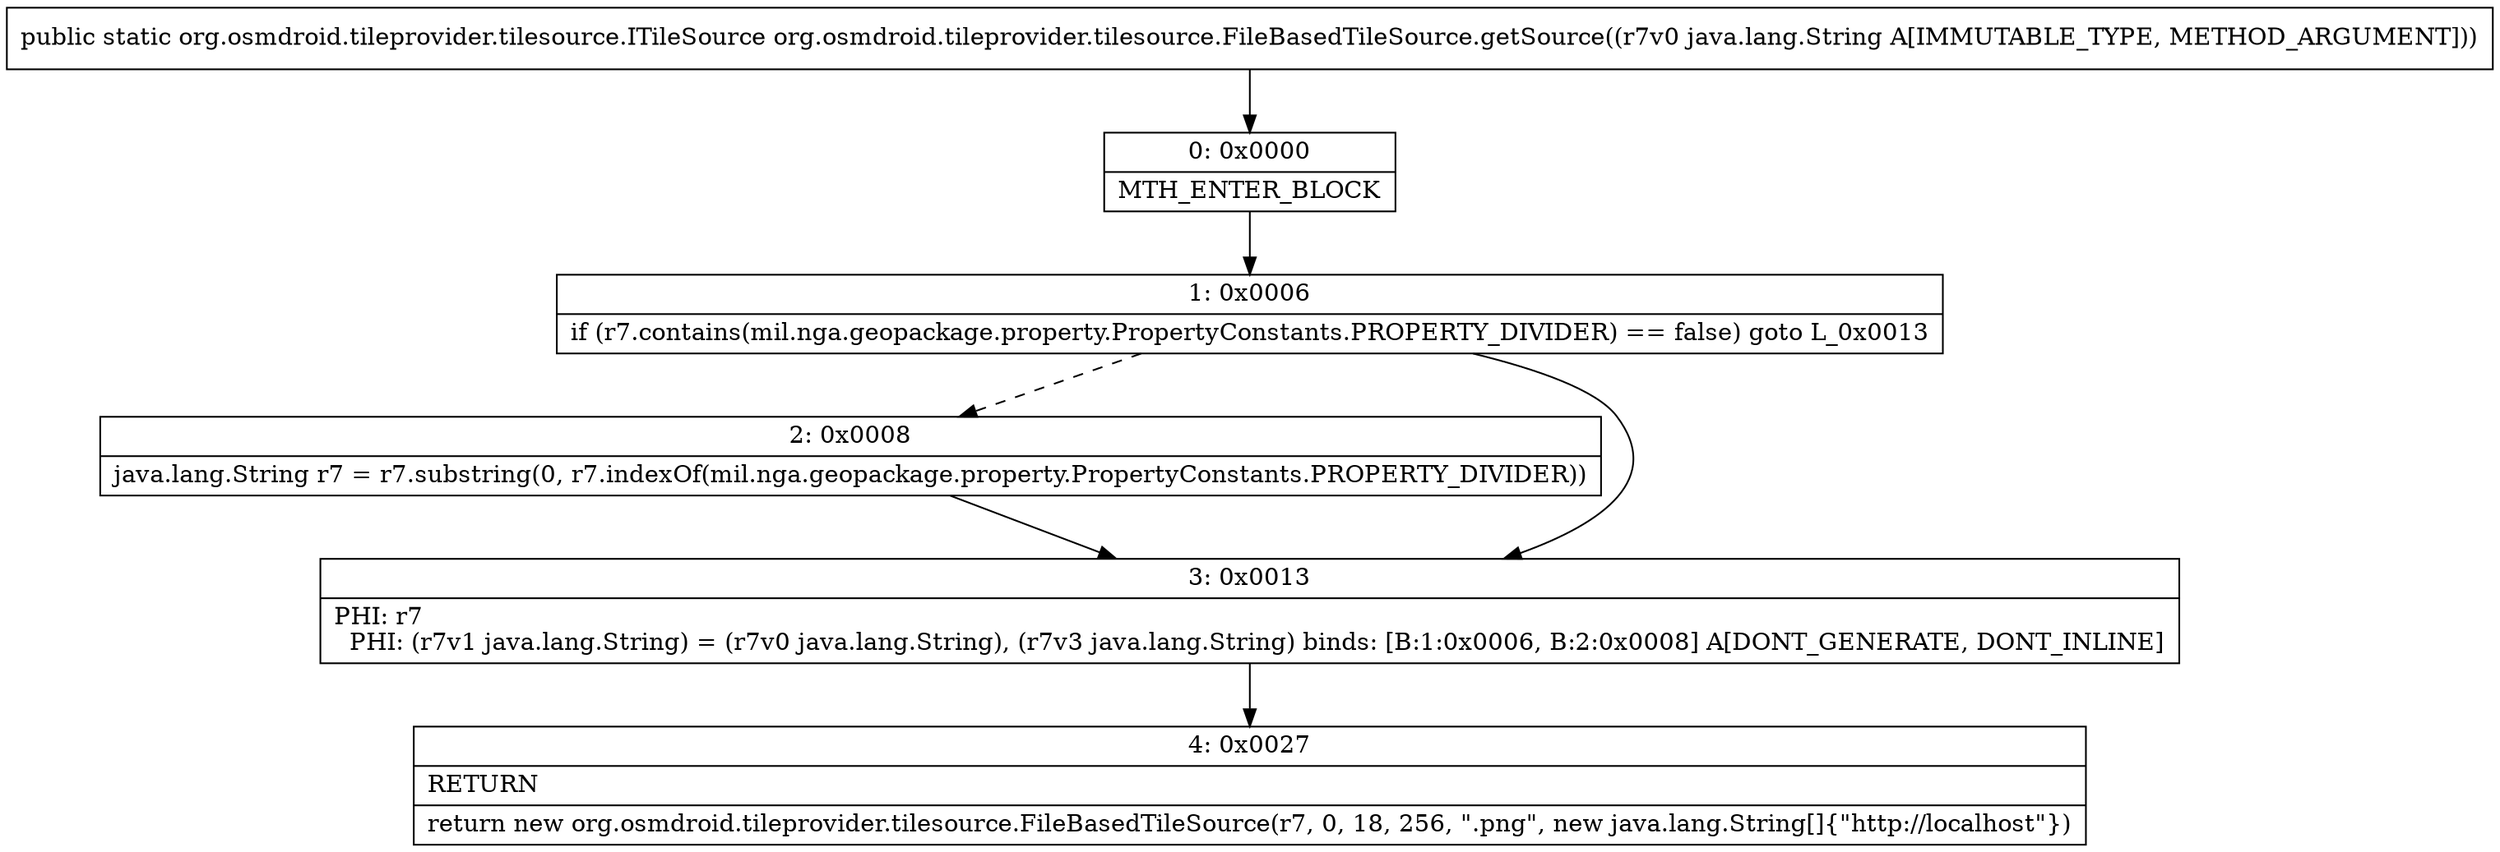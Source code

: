 digraph "CFG fororg.osmdroid.tileprovider.tilesource.FileBasedTileSource.getSource(Ljava\/lang\/String;)Lorg\/osmdroid\/tileprovider\/tilesource\/ITileSource;" {
Node_0 [shape=record,label="{0\:\ 0x0000|MTH_ENTER_BLOCK\l}"];
Node_1 [shape=record,label="{1\:\ 0x0006|if (r7.contains(mil.nga.geopackage.property.PropertyConstants.PROPERTY_DIVIDER) == false) goto L_0x0013\l}"];
Node_2 [shape=record,label="{2\:\ 0x0008|java.lang.String r7 = r7.substring(0, r7.indexOf(mil.nga.geopackage.property.PropertyConstants.PROPERTY_DIVIDER))\l}"];
Node_3 [shape=record,label="{3\:\ 0x0013|PHI: r7 \l  PHI: (r7v1 java.lang.String) = (r7v0 java.lang.String), (r7v3 java.lang.String) binds: [B:1:0x0006, B:2:0x0008] A[DONT_GENERATE, DONT_INLINE]\l}"];
Node_4 [shape=record,label="{4\:\ 0x0027|RETURN\l|return new org.osmdroid.tileprovider.tilesource.FileBasedTileSource(r7, 0, 18, 256, \".png\", new java.lang.String[]\{\"http:\/\/localhost\"\})\l}"];
MethodNode[shape=record,label="{public static org.osmdroid.tileprovider.tilesource.ITileSource org.osmdroid.tileprovider.tilesource.FileBasedTileSource.getSource((r7v0 java.lang.String A[IMMUTABLE_TYPE, METHOD_ARGUMENT])) }"];
MethodNode -> Node_0;
Node_0 -> Node_1;
Node_1 -> Node_2[style=dashed];
Node_1 -> Node_3;
Node_2 -> Node_3;
Node_3 -> Node_4;
}


